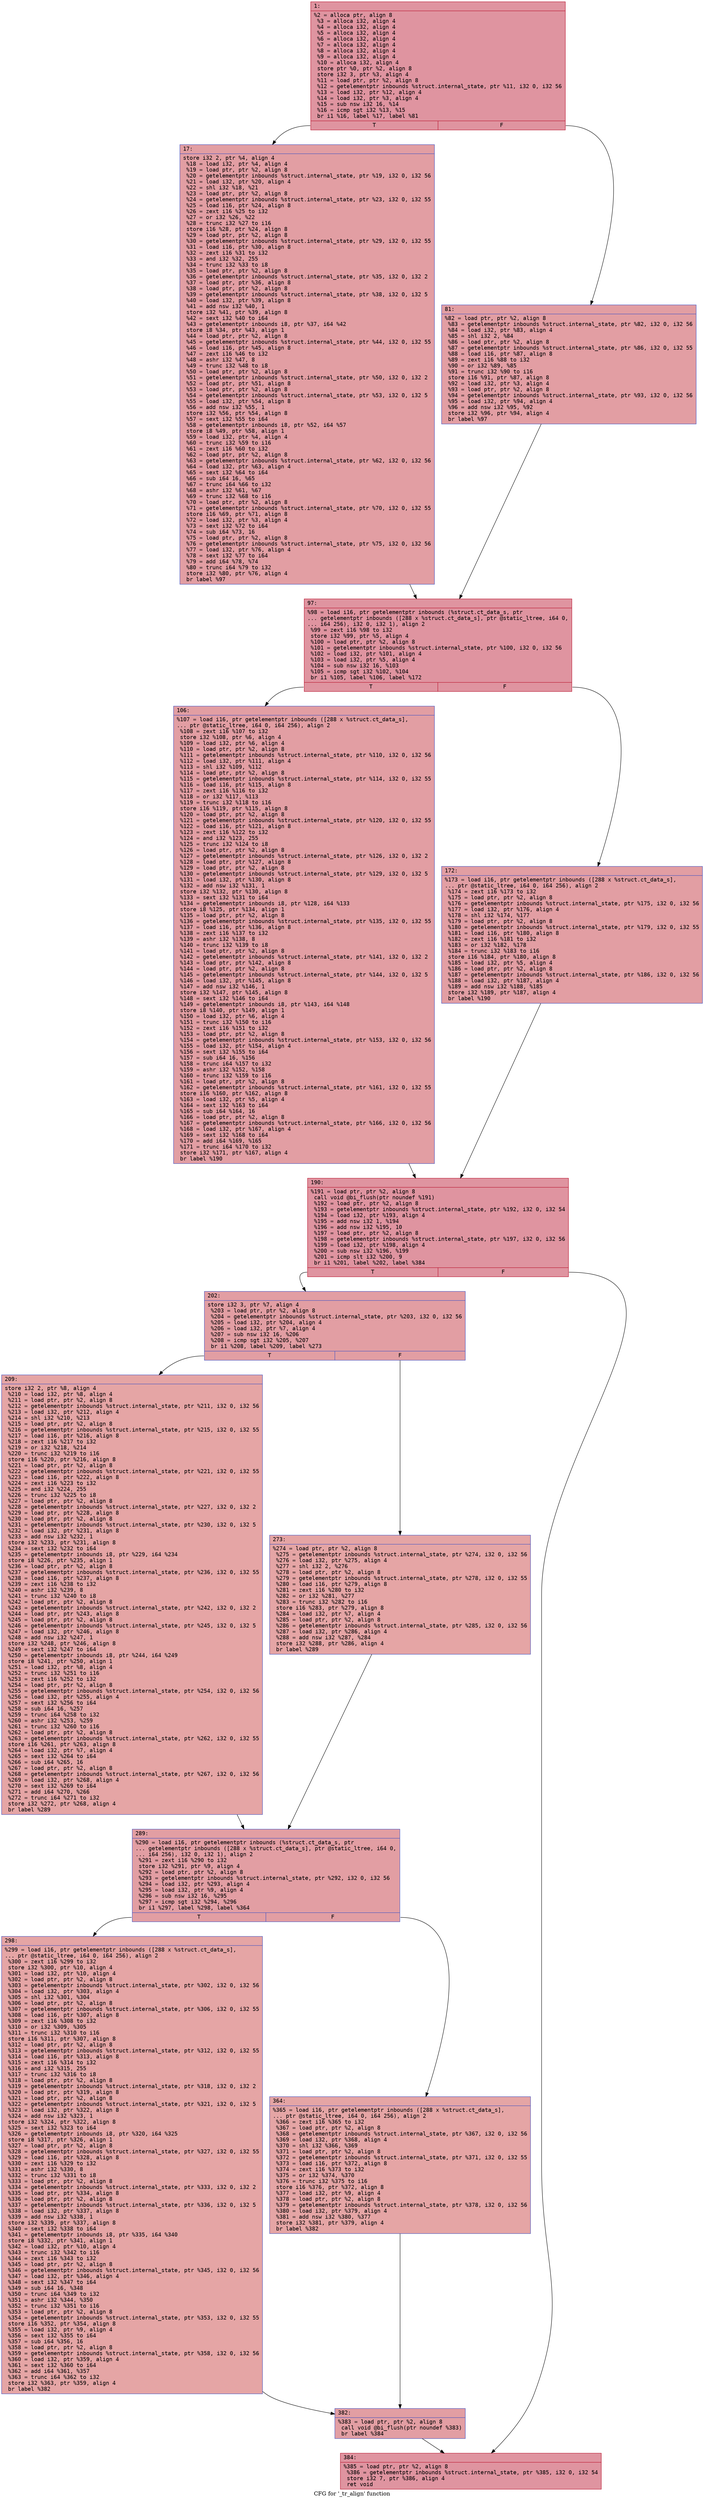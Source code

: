 digraph "CFG for '_tr_align' function" {
	label="CFG for '_tr_align' function";

	Node0x600002a428f0 [shape=record,color="#b70d28ff", style=filled, fillcolor="#b70d2870" fontname="Courier",label="{1:\l|  %2 = alloca ptr, align 8\l  %3 = alloca i32, align 4\l  %4 = alloca i32, align 4\l  %5 = alloca i32, align 4\l  %6 = alloca i32, align 4\l  %7 = alloca i32, align 4\l  %8 = alloca i32, align 4\l  %9 = alloca i32, align 4\l  %10 = alloca i32, align 4\l  store ptr %0, ptr %2, align 8\l  store i32 3, ptr %3, align 4\l  %11 = load ptr, ptr %2, align 8\l  %12 = getelementptr inbounds %struct.internal_state, ptr %11, i32 0, i32 56\l  %13 = load i32, ptr %12, align 4\l  %14 = load i32, ptr %3, align 4\l  %15 = sub nsw i32 16, %14\l  %16 = icmp sgt i32 %13, %15\l  br i1 %16, label %17, label %81\l|{<s0>T|<s1>F}}"];
	Node0x600002a428f0:s0 -> Node0x600002a42940[tooltip="1 -> 17\nProbability 50.00%" ];
	Node0x600002a428f0:s1 -> Node0x600002a42990[tooltip="1 -> 81\nProbability 50.00%" ];
	Node0x600002a42940 [shape=record,color="#3d50c3ff", style=filled, fillcolor="#be242e70" fontname="Courier",label="{17:\l|  store i32 2, ptr %4, align 4\l  %18 = load i32, ptr %4, align 4\l  %19 = load ptr, ptr %2, align 8\l  %20 = getelementptr inbounds %struct.internal_state, ptr %19, i32 0, i32 56\l  %21 = load i32, ptr %20, align 4\l  %22 = shl i32 %18, %21\l  %23 = load ptr, ptr %2, align 8\l  %24 = getelementptr inbounds %struct.internal_state, ptr %23, i32 0, i32 55\l  %25 = load i16, ptr %24, align 8\l  %26 = zext i16 %25 to i32\l  %27 = or i32 %26, %22\l  %28 = trunc i32 %27 to i16\l  store i16 %28, ptr %24, align 8\l  %29 = load ptr, ptr %2, align 8\l  %30 = getelementptr inbounds %struct.internal_state, ptr %29, i32 0, i32 55\l  %31 = load i16, ptr %30, align 8\l  %32 = zext i16 %31 to i32\l  %33 = and i32 %32, 255\l  %34 = trunc i32 %33 to i8\l  %35 = load ptr, ptr %2, align 8\l  %36 = getelementptr inbounds %struct.internal_state, ptr %35, i32 0, i32 2\l  %37 = load ptr, ptr %36, align 8\l  %38 = load ptr, ptr %2, align 8\l  %39 = getelementptr inbounds %struct.internal_state, ptr %38, i32 0, i32 5\l  %40 = load i32, ptr %39, align 8\l  %41 = add nsw i32 %40, 1\l  store i32 %41, ptr %39, align 8\l  %42 = sext i32 %40 to i64\l  %43 = getelementptr inbounds i8, ptr %37, i64 %42\l  store i8 %34, ptr %43, align 1\l  %44 = load ptr, ptr %2, align 8\l  %45 = getelementptr inbounds %struct.internal_state, ptr %44, i32 0, i32 55\l  %46 = load i16, ptr %45, align 8\l  %47 = zext i16 %46 to i32\l  %48 = ashr i32 %47, 8\l  %49 = trunc i32 %48 to i8\l  %50 = load ptr, ptr %2, align 8\l  %51 = getelementptr inbounds %struct.internal_state, ptr %50, i32 0, i32 2\l  %52 = load ptr, ptr %51, align 8\l  %53 = load ptr, ptr %2, align 8\l  %54 = getelementptr inbounds %struct.internal_state, ptr %53, i32 0, i32 5\l  %55 = load i32, ptr %54, align 8\l  %56 = add nsw i32 %55, 1\l  store i32 %56, ptr %54, align 8\l  %57 = sext i32 %55 to i64\l  %58 = getelementptr inbounds i8, ptr %52, i64 %57\l  store i8 %49, ptr %58, align 1\l  %59 = load i32, ptr %4, align 4\l  %60 = trunc i32 %59 to i16\l  %61 = zext i16 %60 to i32\l  %62 = load ptr, ptr %2, align 8\l  %63 = getelementptr inbounds %struct.internal_state, ptr %62, i32 0, i32 56\l  %64 = load i32, ptr %63, align 4\l  %65 = sext i32 %64 to i64\l  %66 = sub i64 16, %65\l  %67 = trunc i64 %66 to i32\l  %68 = ashr i32 %61, %67\l  %69 = trunc i32 %68 to i16\l  %70 = load ptr, ptr %2, align 8\l  %71 = getelementptr inbounds %struct.internal_state, ptr %70, i32 0, i32 55\l  store i16 %69, ptr %71, align 8\l  %72 = load i32, ptr %3, align 4\l  %73 = sext i32 %72 to i64\l  %74 = sub i64 %73, 16\l  %75 = load ptr, ptr %2, align 8\l  %76 = getelementptr inbounds %struct.internal_state, ptr %75, i32 0, i32 56\l  %77 = load i32, ptr %76, align 4\l  %78 = sext i32 %77 to i64\l  %79 = add i64 %78, %74\l  %80 = trunc i64 %79 to i32\l  store i32 %80, ptr %76, align 4\l  br label %97\l}"];
	Node0x600002a42940 -> Node0x600002a429e0[tooltip="17 -> 97\nProbability 100.00%" ];
	Node0x600002a42990 [shape=record,color="#3d50c3ff", style=filled, fillcolor="#be242e70" fontname="Courier",label="{81:\l|  %82 = load ptr, ptr %2, align 8\l  %83 = getelementptr inbounds %struct.internal_state, ptr %82, i32 0, i32 56\l  %84 = load i32, ptr %83, align 4\l  %85 = shl i32 2, %84\l  %86 = load ptr, ptr %2, align 8\l  %87 = getelementptr inbounds %struct.internal_state, ptr %86, i32 0, i32 55\l  %88 = load i16, ptr %87, align 8\l  %89 = zext i16 %88 to i32\l  %90 = or i32 %89, %85\l  %91 = trunc i32 %90 to i16\l  store i16 %91, ptr %87, align 8\l  %92 = load i32, ptr %3, align 4\l  %93 = load ptr, ptr %2, align 8\l  %94 = getelementptr inbounds %struct.internal_state, ptr %93, i32 0, i32 56\l  %95 = load i32, ptr %94, align 4\l  %96 = add nsw i32 %95, %92\l  store i32 %96, ptr %94, align 4\l  br label %97\l}"];
	Node0x600002a42990 -> Node0x600002a429e0[tooltip="81 -> 97\nProbability 100.00%" ];
	Node0x600002a429e0 [shape=record,color="#b70d28ff", style=filled, fillcolor="#b70d2870" fontname="Courier",label="{97:\l|  %98 = load i16, ptr getelementptr inbounds (%struct.ct_data_s, ptr\l... getelementptr inbounds ([288 x %struct.ct_data_s], ptr @static_ltree, i64 0,\l... i64 256), i32 0, i32 1), align 2\l  %99 = zext i16 %98 to i32\l  store i32 %99, ptr %5, align 4\l  %100 = load ptr, ptr %2, align 8\l  %101 = getelementptr inbounds %struct.internal_state, ptr %100, i32 0, i32 56\l  %102 = load i32, ptr %101, align 4\l  %103 = load i32, ptr %5, align 4\l  %104 = sub nsw i32 16, %103\l  %105 = icmp sgt i32 %102, %104\l  br i1 %105, label %106, label %172\l|{<s0>T|<s1>F}}"];
	Node0x600002a429e0:s0 -> Node0x600002a42a30[tooltip="97 -> 106\nProbability 50.00%" ];
	Node0x600002a429e0:s1 -> Node0x600002a42a80[tooltip="97 -> 172\nProbability 50.00%" ];
	Node0x600002a42a30 [shape=record,color="#3d50c3ff", style=filled, fillcolor="#be242e70" fontname="Courier",label="{106:\l|  %107 = load i16, ptr getelementptr inbounds ([288 x %struct.ct_data_s],\l... ptr @static_ltree, i64 0, i64 256), align 2\l  %108 = zext i16 %107 to i32\l  store i32 %108, ptr %6, align 4\l  %109 = load i32, ptr %6, align 4\l  %110 = load ptr, ptr %2, align 8\l  %111 = getelementptr inbounds %struct.internal_state, ptr %110, i32 0, i32 56\l  %112 = load i32, ptr %111, align 4\l  %113 = shl i32 %109, %112\l  %114 = load ptr, ptr %2, align 8\l  %115 = getelementptr inbounds %struct.internal_state, ptr %114, i32 0, i32 55\l  %116 = load i16, ptr %115, align 8\l  %117 = zext i16 %116 to i32\l  %118 = or i32 %117, %113\l  %119 = trunc i32 %118 to i16\l  store i16 %119, ptr %115, align 8\l  %120 = load ptr, ptr %2, align 8\l  %121 = getelementptr inbounds %struct.internal_state, ptr %120, i32 0, i32 55\l  %122 = load i16, ptr %121, align 8\l  %123 = zext i16 %122 to i32\l  %124 = and i32 %123, 255\l  %125 = trunc i32 %124 to i8\l  %126 = load ptr, ptr %2, align 8\l  %127 = getelementptr inbounds %struct.internal_state, ptr %126, i32 0, i32 2\l  %128 = load ptr, ptr %127, align 8\l  %129 = load ptr, ptr %2, align 8\l  %130 = getelementptr inbounds %struct.internal_state, ptr %129, i32 0, i32 5\l  %131 = load i32, ptr %130, align 8\l  %132 = add nsw i32 %131, 1\l  store i32 %132, ptr %130, align 8\l  %133 = sext i32 %131 to i64\l  %134 = getelementptr inbounds i8, ptr %128, i64 %133\l  store i8 %125, ptr %134, align 1\l  %135 = load ptr, ptr %2, align 8\l  %136 = getelementptr inbounds %struct.internal_state, ptr %135, i32 0, i32 55\l  %137 = load i16, ptr %136, align 8\l  %138 = zext i16 %137 to i32\l  %139 = ashr i32 %138, 8\l  %140 = trunc i32 %139 to i8\l  %141 = load ptr, ptr %2, align 8\l  %142 = getelementptr inbounds %struct.internal_state, ptr %141, i32 0, i32 2\l  %143 = load ptr, ptr %142, align 8\l  %144 = load ptr, ptr %2, align 8\l  %145 = getelementptr inbounds %struct.internal_state, ptr %144, i32 0, i32 5\l  %146 = load i32, ptr %145, align 8\l  %147 = add nsw i32 %146, 1\l  store i32 %147, ptr %145, align 8\l  %148 = sext i32 %146 to i64\l  %149 = getelementptr inbounds i8, ptr %143, i64 %148\l  store i8 %140, ptr %149, align 1\l  %150 = load i32, ptr %6, align 4\l  %151 = trunc i32 %150 to i16\l  %152 = zext i16 %151 to i32\l  %153 = load ptr, ptr %2, align 8\l  %154 = getelementptr inbounds %struct.internal_state, ptr %153, i32 0, i32 56\l  %155 = load i32, ptr %154, align 4\l  %156 = sext i32 %155 to i64\l  %157 = sub i64 16, %156\l  %158 = trunc i64 %157 to i32\l  %159 = ashr i32 %152, %158\l  %160 = trunc i32 %159 to i16\l  %161 = load ptr, ptr %2, align 8\l  %162 = getelementptr inbounds %struct.internal_state, ptr %161, i32 0, i32 55\l  store i16 %160, ptr %162, align 8\l  %163 = load i32, ptr %5, align 4\l  %164 = sext i32 %163 to i64\l  %165 = sub i64 %164, 16\l  %166 = load ptr, ptr %2, align 8\l  %167 = getelementptr inbounds %struct.internal_state, ptr %166, i32 0, i32 56\l  %168 = load i32, ptr %167, align 4\l  %169 = sext i32 %168 to i64\l  %170 = add i64 %169, %165\l  %171 = trunc i64 %170 to i32\l  store i32 %171, ptr %167, align 4\l  br label %190\l}"];
	Node0x600002a42a30 -> Node0x600002a42ad0[tooltip="106 -> 190\nProbability 100.00%" ];
	Node0x600002a42a80 [shape=record,color="#3d50c3ff", style=filled, fillcolor="#be242e70" fontname="Courier",label="{172:\l|  %173 = load i16, ptr getelementptr inbounds ([288 x %struct.ct_data_s],\l... ptr @static_ltree, i64 0, i64 256), align 2\l  %174 = zext i16 %173 to i32\l  %175 = load ptr, ptr %2, align 8\l  %176 = getelementptr inbounds %struct.internal_state, ptr %175, i32 0, i32 56\l  %177 = load i32, ptr %176, align 4\l  %178 = shl i32 %174, %177\l  %179 = load ptr, ptr %2, align 8\l  %180 = getelementptr inbounds %struct.internal_state, ptr %179, i32 0, i32 55\l  %181 = load i16, ptr %180, align 8\l  %182 = zext i16 %181 to i32\l  %183 = or i32 %182, %178\l  %184 = trunc i32 %183 to i16\l  store i16 %184, ptr %180, align 8\l  %185 = load i32, ptr %5, align 4\l  %186 = load ptr, ptr %2, align 8\l  %187 = getelementptr inbounds %struct.internal_state, ptr %186, i32 0, i32 56\l  %188 = load i32, ptr %187, align 4\l  %189 = add nsw i32 %188, %185\l  store i32 %189, ptr %187, align 4\l  br label %190\l}"];
	Node0x600002a42a80 -> Node0x600002a42ad0[tooltip="172 -> 190\nProbability 100.00%" ];
	Node0x600002a42ad0 [shape=record,color="#b70d28ff", style=filled, fillcolor="#b70d2870" fontname="Courier",label="{190:\l|  %191 = load ptr, ptr %2, align 8\l  call void @bi_flush(ptr noundef %191)\l  %192 = load ptr, ptr %2, align 8\l  %193 = getelementptr inbounds %struct.internal_state, ptr %192, i32 0, i32 54\l  %194 = load i32, ptr %193, align 4\l  %195 = add nsw i32 1, %194\l  %196 = add nsw i32 %195, 10\l  %197 = load ptr, ptr %2, align 8\l  %198 = getelementptr inbounds %struct.internal_state, ptr %197, i32 0, i32 56\l  %199 = load i32, ptr %198, align 4\l  %200 = sub nsw i32 %196, %199\l  %201 = icmp slt i32 %200, 9\l  br i1 %201, label %202, label %384\l|{<s0>T|<s1>F}}"];
	Node0x600002a42ad0:s0 -> Node0x600002a42b20[tooltip="190 -> 202\nProbability 50.00%" ];
	Node0x600002a42ad0:s1 -> Node0x600002a42d50[tooltip="190 -> 384\nProbability 50.00%" ];
	Node0x600002a42b20 [shape=record,color="#3d50c3ff", style=filled, fillcolor="#be242e70" fontname="Courier",label="{202:\l|  store i32 3, ptr %7, align 4\l  %203 = load ptr, ptr %2, align 8\l  %204 = getelementptr inbounds %struct.internal_state, ptr %203, i32 0, i32 56\l  %205 = load i32, ptr %204, align 4\l  %206 = load i32, ptr %7, align 4\l  %207 = sub nsw i32 16, %206\l  %208 = icmp sgt i32 %205, %207\l  br i1 %208, label %209, label %273\l|{<s0>T|<s1>F}}"];
	Node0x600002a42b20:s0 -> Node0x600002a42b70[tooltip="202 -> 209\nProbability 50.00%" ];
	Node0x600002a42b20:s1 -> Node0x600002a42bc0[tooltip="202 -> 273\nProbability 50.00%" ];
	Node0x600002a42b70 [shape=record,color="#3d50c3ff", style=filled, fillcolor="#c5333470" fontname="Courier",label="{209:\l|  store i32 2, ptr %8, align 4\l  %210 = load i32, ptr %8, align 4\l  %211 = load ptr, ptr %2, align 8\l  %212 = getelementptr inbounds %struct.internal_state, ptr %211, i32 0, i32 56\l  %213 = load i32, ptr %212, align 4\l  %214 = shl i32 %210, %213\l  %215 = load ptr, ptr %2, align 8\l  %216 = getelementptr inbounds %struct.internal_state, ptr %215, i32 0, i32 55\l  %217 = load i16, ptr %216, align 8\l  %218 = zext i16 %217 to i32\l  %219 = or i32 %218, %214\l  %220 = trunc i32 %219 to i16\l  store i16 %220, ptr %216, align 8\l  %221 = load ptr, ptr %2, align 8\l  %222 = getelementptr inbounds %struct.internal_state, ptr %221, i32 0, i32 55\l  %223 = load i16, ptr %222, align 8\l  %224 = zext i16 %223 to i32\l  %225 = and i32 %224, 255\l  %226 = trunc i32 %225 to i8\l  %227 = load ptr, ptr %2, align 8\l  %228 = getelementptr inbounds %struct.internal_state, ptr %227, i32 0, i32 2\l  %229 = load ptr, ptr %228, align 8\l  %230 = load ptr, ptr %2, align 8\l  %231 = getelementptr inbounds %struct.internal_state, ptr %230, i32 0, i32 5\l  %232 = load i32, ptr %231, align 8\l  %233 = add nsw i32 %232, 1\l  store i32 %233, ptr %231, align 8\l  %234 = sext i32 %232 to i64\l  %235 = getelementptr inbounds i8, ptr %229, i64 %234\l  store i8 %226, ptr %235, align 1\l  %236 = load ptr, ptr %2, align 8\l  %237 = getelementptr inbounds %struct.internal_state, ptr %236, i32 0, i32 55\l  %238 = load i16, ptr %237, align 8\l  %239 = zext i16 %238 to i32\l  %240 = ashr i32 %239, 8\l  %241 = trunc i32 %240 to i8\l  %242 = load ptr, ptr %2, align 8\l  %243 = getelementptr inbounds %struct.internal_state, ptr %242, i32 0, i32 2\l  %244 = load ptr, ptr %243, align 8\l  %245 = load ptr, ptr %2, align 8\l  %246 = getelementptr inbounds %struct.internal_state, ptr %245, i32 0, i32 5\l  %247 = load i32, ptr %246, align 8\l  %248 = add nsw i32 %247, 1\l  store i32 %248, ptr %246, align 8\l  %249 = sext i32 %247 to i64\l  %250 = getelementptr inbounds i8, ptr %244, i64 %249\l  store i8 %241, ptr %250, align 1\l  %251 = load i32, ptr %8, align 4\l  %252 = trunc i32 %251 to i16\l  %253 = zext i16 %252 to i32\l  %254 = load ptr, ptr %2, align 8\l  %255 = getelementptr inbounds %struct.internal_state, ptr %254, i32 0, i32 56\l  %256 = load i32, ptr %255, align 4\l  %257 = sext i32 %256 to i64\l  %258 = sub i64 16, %257\l  %259 = trunc i64 %258 to i32\l  %260 = ashr i32 %253, %259\l  %261 = trunc i32 %260 to i16\l  %262 = load ptr, ptr %2, align 8\l  %263 = getelementptr inbounds %struct.internal_state, ptr %262, i32 0, i32 55\l  store i16 %261, ptr %263, align 8\l  %264 = load i32, ptr %7, align 4\l  %265 = sext i32 %264 to i64\l  %266 = sub i64 %265, 16\l  %267 = load ptr, ptr %2, align 8\l  %268 = getelementptr inbounds %struct.internal_state, ptr %267, i32 0, i32 56\l  %269 = load i32, ptr %268, align 4\l  %270 = sext i32 %269 to i64\l  %271 = add i64 %270, %266\l  %272 = trunc i64 %271 to i32\l  store i32 %272, ptr %268, align 4\l  br label %289\l}"];
	Node0x600002a42b70 -> Node0x600002a42c10[tooltip="209 -> 289\nProbability 100.00%" ];
	Node0x600002a42bc0 [shape=record,color="#3d50c3ff", style=filled, fillcolor="#c5333470" fontname="Courier",label="{273:\l|  %274 = load ptr, ptr %2, align 8\l  %275 = getelementptr inbounds %struct.internal_state, ptr %274, i32 0, i32 56\l  %276 = load i32, ptr %275, align 4\l  %277 = shl i32 2, %276\l  %278 = load ptr, ptr %2, align 8\l  %279 = getelementptr inbounds %struct.internal_state, ptr %278, i32 0, i32 55\l  %280 = load i16, ptr %279, align 8\l  %281 = zext i16 %280 to i32\l  %282 = or i32 %281, %277\l  %283 = trunc i32 %282 to i16\l  store i16 %283, ptr %279, align 8\l  %284 = load i32, ptr %7, align 4\l  %285 = load ptr, ptr %2, align 8\l  %286 = getelementptr inbounds %struct.internal_state, ptr %285, i32 0, i32 56\l  %287 = load i32, ptr %286, align 4\l  %288 = add nsw i32 %287, %284\l  store i32 %288, ptr %286, align 4\l  br label %289\l}"];
	Node0x600002a42bc0 -> Node0x600002a42c10[tooltip="273 -> 289\nProbability 100.00%" ];
	Node0x600002a42c10 [shape=record,color="#3d50c3ff", style=filled, fillcolor="#be242e70" fontname="Courier",label="{289:\l|  %290 = load i16, ptr getelementptr inbounds (%struct.ct_data_s, ptr\l... getelementptr inbounds ([288 x %struct.ct_data_s], ptr @static_ltree, i64 0,\l... i64 256), i32 0, i32 1), align 2\l  %291 = zext i16 %290 to i32\l  store i32 %291, ptr %9, align 4\l  %292 = load ptr, ptr %2, align 8\l  %293 = getelementptr inbounds %struct.internal_state, ptr %292, i32 0, i32 56\l  %294 = load i32, ptr %293, align 4\l  %295 = load i32, ptr %9, align 4\l  %296 = sub nsw i32 16, %295\l  %297 = icmp sgt i32 %294, %296\l  br i1 %297, label %298, label %364\l|{<s0>T|<s1>F}}"];
	Node0x600002a42c10:s0 -> Node0x600002a42c60[tooltip="289 -> 298\nProbability 50.00%" ];
	Node0x600002a42c10:s1 -> Node0x600002a42cb0[tooltip="289 -> 364\nProbability 50.00%" ];
	Node0x600002a42c60 [shape=record,color="#3d50c3ff", style=filled, fillcolor="#c5333470" fontname="Courier",label="{298:\l|  %299 = load i16, ptr getelementptr inbounds ([288 x %struct.ct_data_s],\l... ptr @static_ltree, i64 0, i64 256), align 2\l  %300 = zext i16 %299 to i32\l  store i32 %300, ptr %10, align 4\l  %301 = load i32, ptr %10, align 4\l  %302 = load ptr, ptr %2, align 8\l  %303 = getelementptr inbounds %struct.internal_state, ptr %302, i32 0, i32 56\l  %304 = load i32, ptr %303, align 4\l  %305 = shl i32 %301, %304\l  %306 = load ptr, ptr %2, align 8\l  %307 = getelementptr inbounds %struct.internal_state, ptr %306, i32 0, i32 55\l  %308 = load i16, ptr %307, align 8\l  %309 = zext i16 %308 to i32\l  %310 = or i32 %309, %305\l  %311 = trunc i32 %310 to i16\l  store i16 %311, ptr %307, align 8\l  %312 = load ptr, ptr %2, align 8\l  %313 = getelementptr inbounds %struct.internal_state, ptr %312, i32 0, i32 55\l  %314 = load i16, ptr %313, align 8\l  %315 = zext i16 %314 to i32\l  %316 = and i32 %315, 255\l  %317 = trunc i32 %316 to i8\l  %318 = load ptr, ptr %2, align 8\l  %319 = getelementptr inbounds %struct.internal_state, ptr %318, i32 0, i32 2\l  %320 = load ptr, ptr %319, align 8\l  %321 = load ptr, ptr %2, align 8\l  %322 = getelementptr inbounds %struct.internal_state, ptr %321, i32 0, i32 5\l  %323 = load i32, ptr %322, align 8\l  %324 = add nsw i32 %323, 1\l  store i32 %324, ptr %322, align 8\l  %325 = sext i32 %323 to i64\l  %326 = getelementptr inbounds i8, ptr %320, i64 %325\l  store i8 %317, ptr %326, align 1\l  %327 = load ptr, ptr %2, align 8\l  %328 = getelementptr inbounds %struct.internal_state, ptr %327, i32 0, i32 55\l  %329 = load i16, ptr %328, align 8\l  %330 = zext i16 %329 to i32\l  %331 = ashr i32 %330, 8\l  %332 = trunc i32 %331 to i8\l  %333 = load ptr, ptr %2, align 8\l  %334 = getelementptr inbounds %struct.internal_state, ptr %333, i32 0, i32 2\l  %335 = load ptr, ptr %334, align 8\l  %336 = load ptr, ptr %2, align 8\l  %337 = getelementptr inbounds %struct.internal_state, ptr %336, i32 0, i32 5\l  %338 = load i32, ptr %337, align 8\l  %339 = add nsw i32 %338, 1\l  store i32 %339, ptr %337, align 8\l  %340 = sext i32 %338 to i64\l  %341 = getelementptr inbounds i8, ptr %335, i64 %340\l  store i8 %332, ptr %341, align 1\l  %342 = load i32, ptr %10, align 4\l  %343 = trunc i32 %342 to i16\l  %344 = zext i16 %343 to i32\l  %345 = load ptr, ptr %2, align 8\l  %346 = getelementptr inbounds %struct.internal_state, ptr %345, i32 0, i32 56\l  %347 = load i32, ptr %346, align 4\l  %348 = sext i32 %347 to i64\l  %349 = sub i64 16, %348\l  %350 = trunc i64 %349 to i32\l  %351 = ashr i32 %344, %350\l  %352 = trunc i32 %351 to i16\l  %353 = load ptr, ptr %2, align 8\l  %354 = getelementptr inbounds %struct.internal_state, ptr %353, i32 0, i32 55\l  store i16 %352, ptr %354, align 8\l  %355 = load i32, ptr %9, align 4\l  %356 = sext i32 %355 to i64\l  %357 = sub i64 %356, 16\l  %358 = load ptr, ptr %2, align 8\l  %359 = getelementptr inbounds %struct.internal_state, ptr %358, i32 0, i32 56\l  %360 = load i32, ptr %359, align 4\l  %361 = sext i32 %360 to i64\l  %362 = add i64 %361, %357\l  %363 = trunc i64 %362 to i32\l  store i32 %363, ptr %359, align 4\l  br label %382\l}"];
	Node0x600002a42c60 -> Node0x600002a42d00[tooltip="298 -> 382\nProbability 100.00%" ];
	Node0x600002a42cb0 [shape=record,color="#3d50c3ff", style=filled, fillcolor="#c5333470" fontname="Courier",label="{364:\l|  %365 = load i16, ptr getelementptr inbounds ([288 x %struct.ct_data_s],\l... ptr @static_ltree, i64 0, i64 256), align 2\l  %366 = zext i16 %365 to i32\l  %367 = load ptr, ptr %2, align 8\l  %368 = getelementptr inbounds %struct.internal_state, ptr %367, i32 0, i32 56\l  %369 = load i32, ptr %368, align 4\l  %370 = shl i32 %366, %369\l  %371 = load ptr, ptr %2, align 8\l  %372 = getelementptr inbounds %struct.internal_state, ptr %371, i32 0, i32 55\l  %373 = load i16, ptr %372, align 8\l  %374 = zext i16 %373 to i32\l  %375 = or i32 %374, %370\l  %376 = trunc i32 %375 to i16\l  store i16 %376, ptr %372, align 8\l  %377 = load i32, ptr %9, align 4\l  %378 = load ptr, ptr %2, align 8\l  %379 = getelementptr inbounds %struct.internal_state, ptr %378, i32 0, i32 56\l  %380 = load i32, ptr %379, align 4\l  %381 = add nsw i32 %380, %377\l  store i32 %381, ptr %379, align 4\l  br label %382\l}"];
	Node0x600002a42cb0 -> Node0x600002a42d00[tooltip="364 -> 382\nProbability 100.00%" ];
	Node0x600002a42d00 [shape=record,color="#3d50c3ff", style=filled, fillcolor="#be242e70" fontname="Courier",label="{382:\l|  %383 = load ptr, ptr %2, align 8\l  call void @bi_flush(ptr noundef %383)\l  br label %384\l}"];
	Node0x600002a42d00 -> Node0x600002a42d50[tooltip="382 -> 384\nProbability 100.00%" ];
	Node0x600002a42d50 [shape=record,color="#b70d28ff", style=filled, fillcolor="#b70d2870" fontname="Courier",label="{384:\l|  %385 = load ptr, ptr %2, align 8\l  %386 = getelementptr inbounds %struct.internal_state, ptr %385, i32 0, i32 54\l  store i32 7, ptr %386, align 4\l  ret void\l}"];
}
